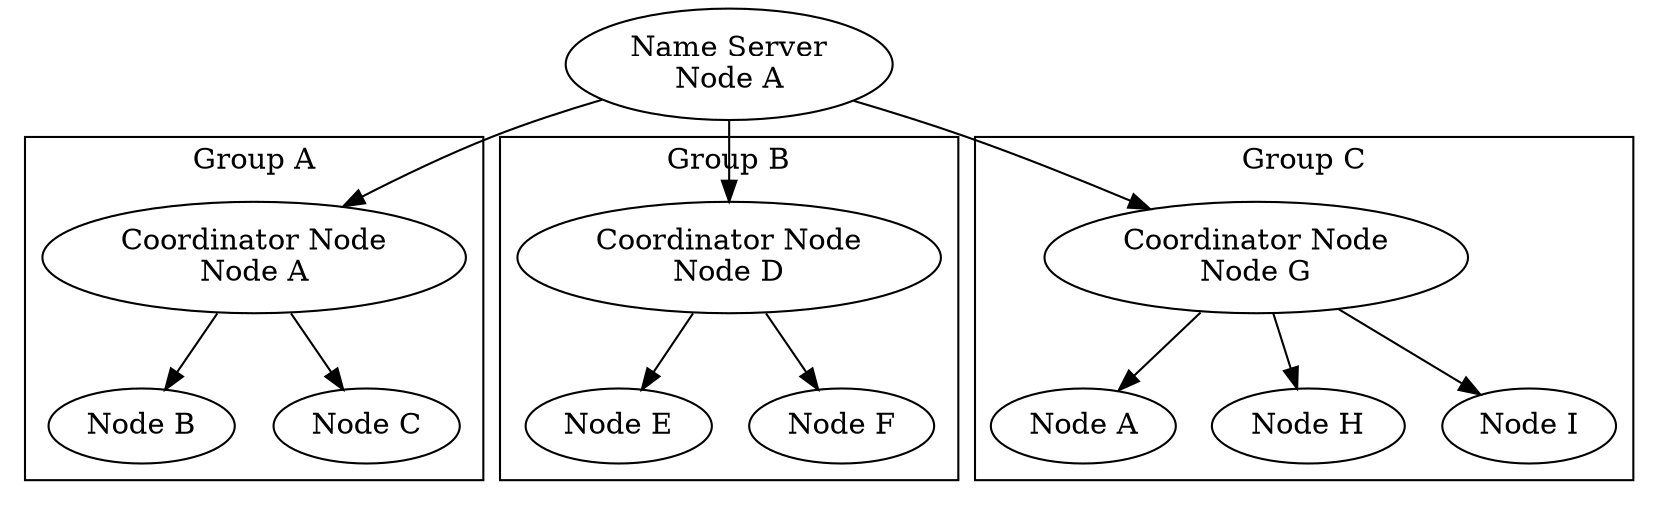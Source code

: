  digraph G {
 	CS [label = "Name Server\nNode A"];
 	DSA [label = "Coordinator Node\nNode A"];
	DSB [label = "Coordinator Node\nNode D"];
	DSC [label = "Coordinator Node\nNode G"];
 	CS -> DSA;
 	CS -> DSB;
 	CS -> DSC;
 		
 	subgraph cluster01{
 		DSA -> "Node B"
 		DSA -> "Node C"
 		label = "Group A"
 	}


 	subgraph cluster02{
 		DSB -> "Node E";
 		DSB -> "Node F";
 		label = "Group B"
 	}

 	subgraph cluster03{
 		Node_A2 [label = "Node A"];
 		DSC -> "Node H";
 		DSC -> "Node I";
 		DSC -> Node_A2;
 		label = "Group C"
 	}
	
 }
